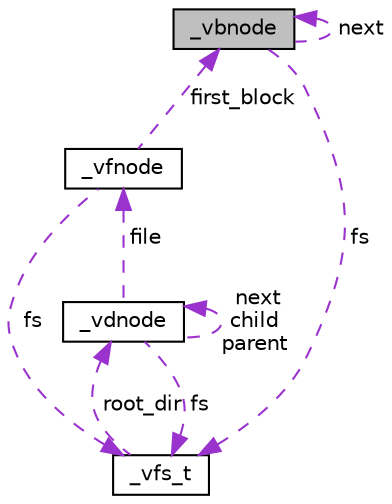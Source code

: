 digraph "_vbnode"
{
 // LATEX_PDF_SIZE
  edge [fontname="Helvetica",fontsize="10",labelfontname="Helvetica",labelfontsize="10"];
  node [fontname="Helvetica",fontsize="10",shape=record];
  Node1 [label="_vbnode",height=0.2,width=0.4,color="black", fillcolor="grey75", style="filled", fontcolor="black",tooltip=" "];
  Node2 -> Node1 [dir="back",color="darkorchid3",fontsize="10",style="dashed",label=" fs" ,fontname="Helvetica"];
  Node2 [label="_vfs_t",height=0.2,width=0.4,color="black", fillcolor="white", style="filled",URL="$struct__vfs__t.html",tooltip=" "];
  Node3 -> Node2 [dir="back",color="darkorchid3",fontsize="10",style="dashed",label=" root_dir" ,fontname="Helvetica"];
  Node3 [label="_vdnode",height=0.2,width=0.4,color="black", fillcolor="white", style="filled",URL="$struct__vdnode.html",tooltip=" "];
  Node4 -> Node3 [dir="back",color="darkorchid3",fontsize="10",style="dashed",label=" file" ,fontname="Helvetica"];
  Node4 [label="_vfnode",height=0.2,width=0.4,color="black", fillcolor="white", style="filled",URL="$struct__vfnode.html",tooltip=" "];
  Node2 -> Node4 [dir="back",color="darkorchid3",fontsize="10",style="dashed",label=" fs" ,fontname="Helvetica"];
  Node1 -> Node4 [dir="back",color="darkorchid3",fontsize="10",style="dashed",label=" first_block" ,fontname="Helvetica"];
  Node2 -> Node3 [dir="back",color="darkorchid3",fontsize="10",style="dashed",label=" fs" ,fontname="Helvetica"];
  Node3 -> Node3 [dir="back",color="darkorchid3",fontsize="10",style="dashed",label=" next\nchild\nparent" ,fontname="Helvetica"];
  Node1 -> Node1 [dir="back",color="darkorchid3",fontsize="10",style="dashed",label=" next" ,fontname="Helvetica"];
}
